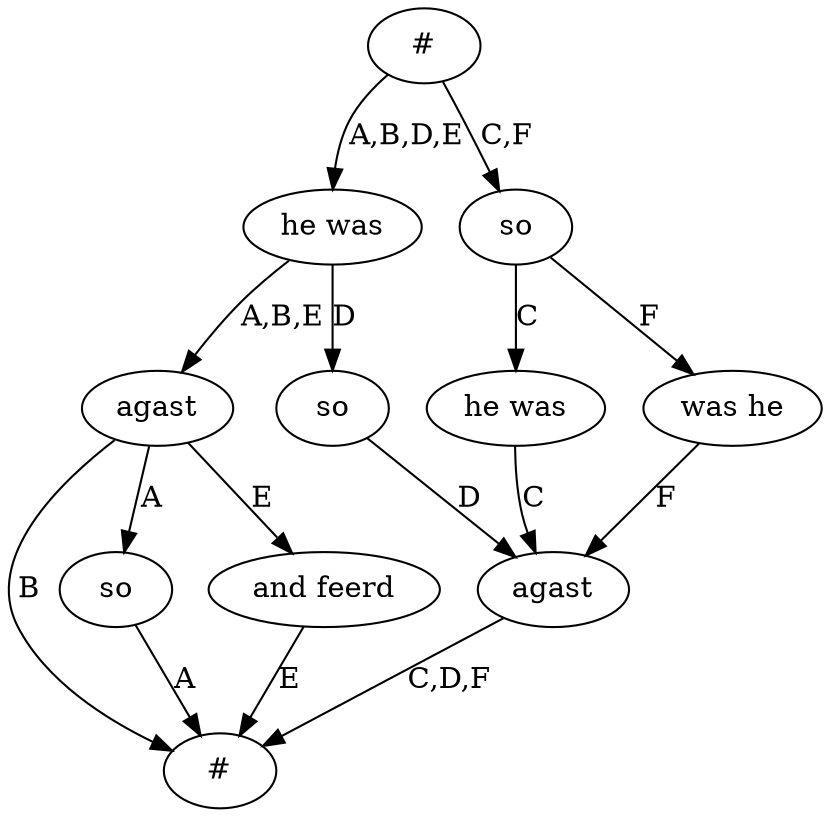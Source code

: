 digraph G {
  184 [label = "#"];
  185 [label = "#"];
  186 [label = "he was"];
  187 [label = "agast"];
  188 [label = "so"];
  189 [label = "and feerd"];
  190 [label = "so"];
  191 [label = "agast"];
  192 [label = "so"];
  193 [label = "he was"];
  194 [label = "was he"];
  184 -> 186 [label = "A,B,D,E"];
  186 -> 187 [label = "A,B,E"];
  187 -> 188 [label = "A"];
  188 -> 185 [label = "A"];
  187 -> 185 [label = "B"];
  187 -> 189 [label = "E"];
  189 -> 185 [label = "E"];
  186 -> 190 [label = "D"];
  190 -> 191 [label = "D"];
  191 -> 185 [label = "C,D,F"];
  184 -> 192 [label = "C,F"];
  192 -> 193 [label = "C"];
  193 -> 191 [label = "C"];
  192 -> 194 [label = "F"];
  194 -> 191 [label = "F"];
}
